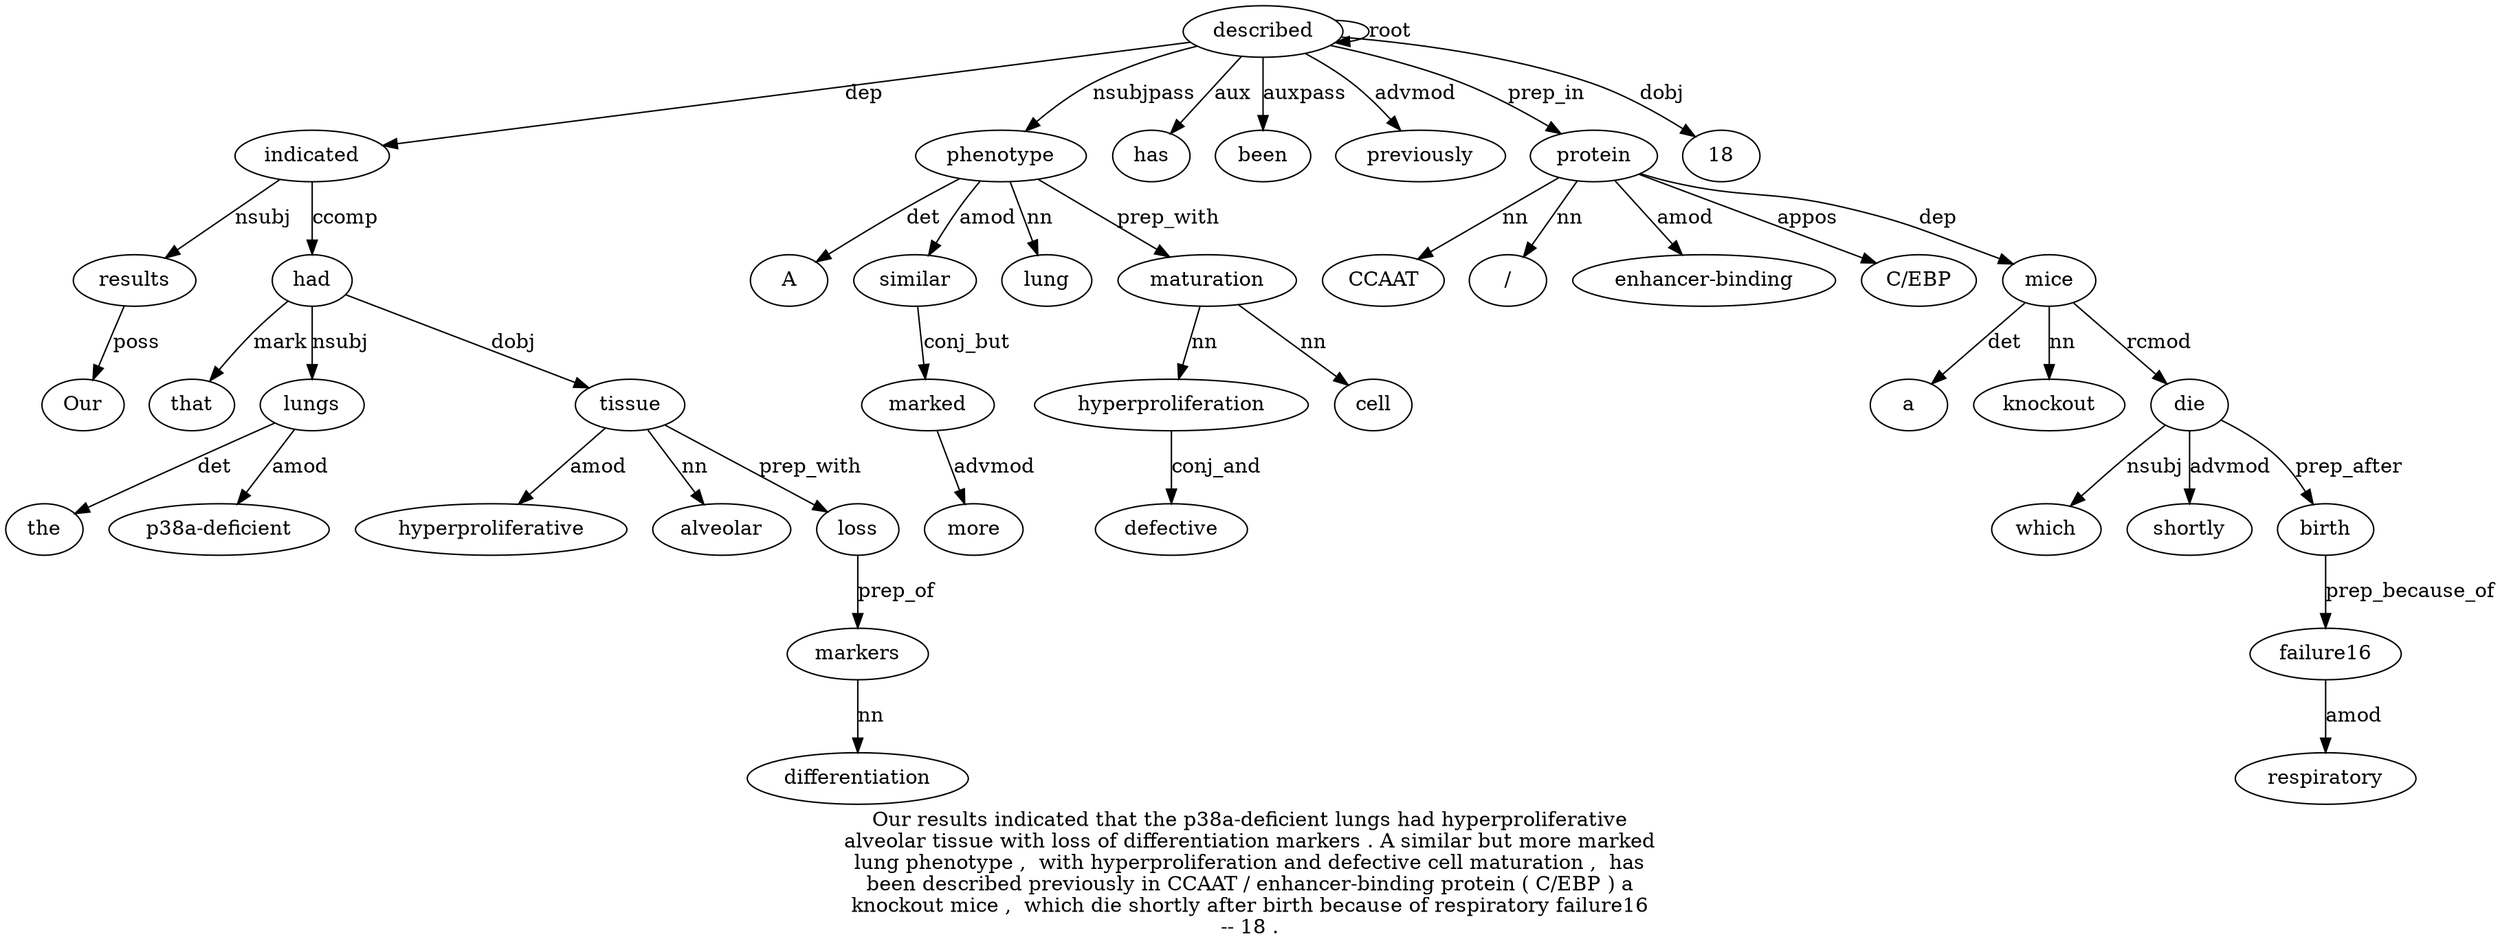 digraph "Our results indicated that the p38a-deficient lungs had hyperproliferative alveolar tissue with loss of differentiation markers . A similar but more marked lung phenotype ,  with hyperproliferation and defective cell maturation ,  has been described previously in CCAAT / enhancer-binding protein ( C/EBP ) a knockout mice ,  which die shortly after birth because of respiratory failure16 -- 18 ." {
label="Our results indicated that the p38a-deficient lungs had hyperproliferative
alveolar tissue with loss of differentiation markers . A similar but more marked
lung phenotype ,  with hyperproliferation and defective cell maturation ,  has
been described previously in CCAAT / enhancer-binding protein ( C/EBP ) a
knockout mice ,  which die shortly after birth because of respiratory failure16
-- 18 .";
results2 [style=filled, fillcolor=white, label=results];
Our1 [style=filled, fillcolor=white, label=Our];
results2 -> Our1  [label=poss];
indicated3 [style=filled, fillcolor=white, label=indicated];
indicated3 -> results2  [label=nsubj];
described35 [style=filled, fillcolor=white, label=described];
described35 -> indicated3  [label=dep];
had8 [style=filled, fillcolor=white, label=had];
that4 [style=filled, fillcolor=white, label=that];
had8 -> that4  [label=mark];
lungs7 [style=filled, fillcolor=white, label=lungs];
the5 [style=filled, fillcolor=white, label=the];
lungs7 -> the5  [label=det];
"p38a-deficient6" [style=filled, fillcolor=white, label="p38a-deficient"];
lungs7 -> "p38a-deficient6"  [label=amod];
had8 -> lungs7  [label=nsubj];
indicated3 -> had8  [label=ccomp];
tissue11 [style=filled, fillcolor=white, label=tissue];
hyperproliferative9 [style=filled, fillcolor=white, label=hyperproliferative];
tissue11 -> hyperproliferative9  [label=amod];
alveolar10 [style=filled, fillcolor=white, label=alveolar];
tissue11 -> alveolar10  [label=nn];
had8 -> tissue11  [label=dobj];
loss13 [style=filled, fillcolor=white, label=loss];
tissue11 -> loss13  [label=prep_with];
markers16 [style=filled, fillcolor=white, label=markers];
differentiation15 [style=filled, fillcolor=white, label=differentiation];
markers16 -> differentiation15  [label=nn];
loss13 -> markers16  [label=prep_of];
phenotype24 [style=filled, fillcolor=white, label=phenotype];
A18 [style=filled, fillcolor=white, label=A];
phenotype24 -> A18  [label=det];
similar19 [style=filled, fillcolor=white, label=similar];
phenotype24 -> similar19  [label=amod];
marked22 [style=filled, fillcolor=white, label=marked];
more21 [style=filled, fillcolor=white, label=more];
marked22 -> more21  [label=advmod];
similar19 -> marked22  [label=conj_but];
lung23 [style=filled, fillcolor=white, label=lung];
phenotype24 -> lung23  [label=nn];
described35 -> phenotype24  [label=nsubjpass];
maturation31 [style=filled, fillcolor=white, label=maturation];
hyperproliferation27 [style=filled, fillcolor=white, label=hyperproliferation];
maturation31 -> hyperproliferation27  [label=nn];
defective29 [style=filled, fillcolor=white, label=defective];
hyperproliferation27 -> defective29  [label=conj_and];
cell30 [style=filled, fillcolor=white, label=cell];
maturation31 -> cell30  [label=nn];
phenotype24 -> maturation31  [label=prep_with];
has33 [style=filled, fillcolor=white, label=has];
described35 -> has33  [label=aux];
been34 [style=filled, fillcolor=white, label=been];
described35 -> been34  [label=auxpass];
described35 -> described35  [label=root];
previously36 [style=filled, fillcolor=white, label=previously];
described35 -> previously36  [label=advmod];
protein41 [style=filled, fillcolor=white, label=protein];
CCAAT38 [style=filled, fillcolor=white, label=CCAAT];
protein41 -> CCAAT38  [label=nn];
"/39" [style=filled, fillcolor=white, label="/"];
protein41 -> "/39"  [label=nn];
"enhancer-binding40" [style=filled, fillcolor=white, label="enhancer-binding"];
protein41 -> "enhancer-binding40"  [label=amod];
described35 -> protein41  [label=prep_in];
"C/EBP43" [style=filled, fillcolor=white, label="C/EBP"];
protein41 -> "C/EBP43"  [label=appos];
mice47 [style=filled, fillcolor=white, label=mice];
a45 [style=filled, fillcolor=white, label=a];
mice47 -> a45  [label=det];
knockout46 [style=filled, fillcolor=white, label=knockout];
mice47 -> knockout46  [label=nn];
protein41 -> mice47  [label=dep];
die50 [style=filled, fillcolor=white, label=die];
which49 [style=filled, fillcolor=white, label=which];
die50 -> which49  [label=nsubj];
mice47 -> die50  [label=rcmod];
shortly51 [style=filled, fillcolor=white, label=shortly];
die50 -> shortly51  [label=advmod];
birth53 [style=filled, fillcolor=white, label=birth];
die50 -> birth53  [label=prep_after];
failure1657 [style=filled, fillcolor=white, label=failure16];
respiratory56 [style=filled, fillcolor=white, label=respiratory];
failure1657 -> respiratory56  [label=amod];
birth53 -> failure1657  [label=prep_because_of];
1859 [style=filled, fillcolor=white, label=18];
described35 -> 1859  [label=dobj];
}
